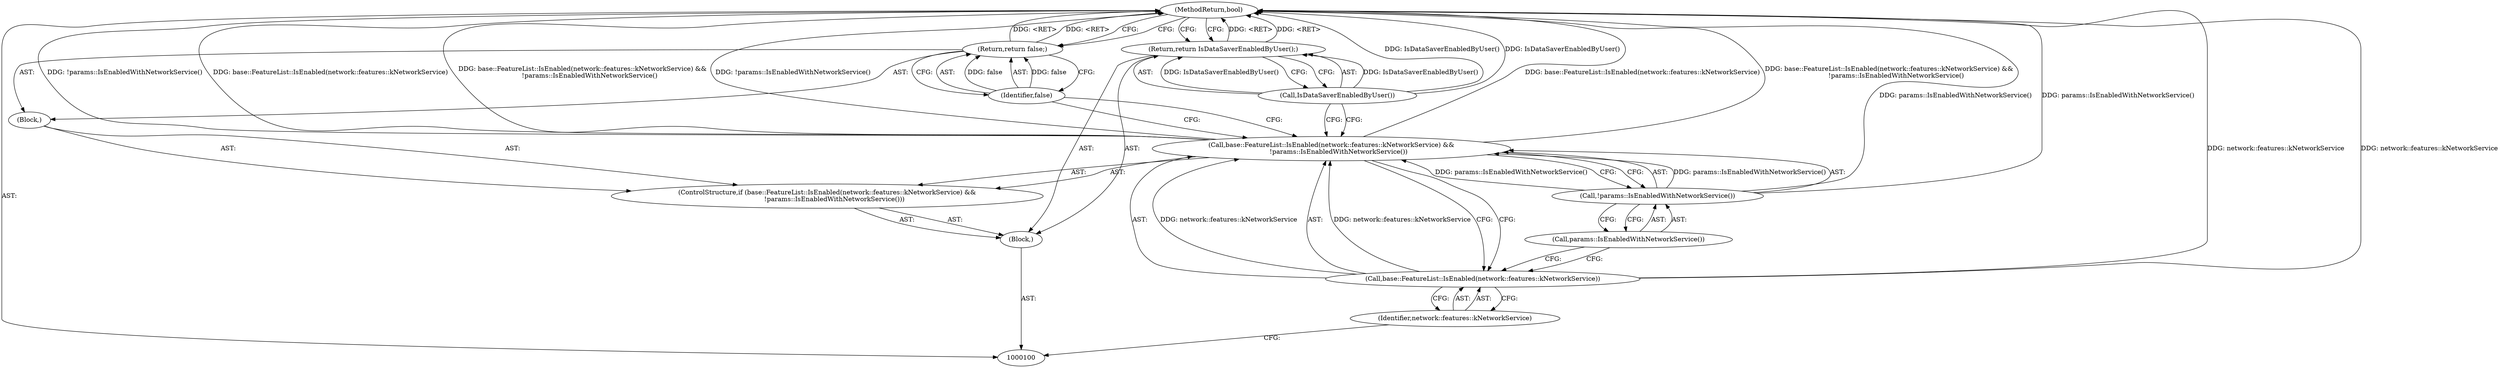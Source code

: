 digraph "1_Chrome_c995d4fe5e96f4d6d4a88b7867279b08e72d2579_6" {
"1000113" [label="(MethodReturn,bool)"];
"1000101" [label="(Block,)"];
"1000102" [label="(ControlStructure,if (base::FeatureList::IsEnabled(network::features::kNetworkService) &&\n       !params::IsEnabledWithNetworkService()))"];
"1000105" [label="(Identifier,network::features::kNetworkService)"];
"1000103" [label="(Call,base::FeatureList::IsEnabled(network::features::kNetworkService) &&\n       !params::IsEnabledWithNetworkService())"];
"1000104" [label="(Call,base::FeatureList::IsEnabled(network::features::kNetworkService))"];
"1000108" [label="(Block,)"];
"1000106" [label="(Call,!params::IsEnabledWithNetworkService())"];
"1000107" [label="(Call,params::IsEnabledWithNetworkService())"];
"1000110" [label="(Identifier,false)"];
"1000109" [label="(Return,return false;)"];
"1000111" [label="(Return,return IsDataSaverEnabledByUser();)"];
"1000112" [label="(Call,IsDataSaverEnabledByUser())"];
"1000113" -> "1000100"  [label="AST: "];
"1000113" -> "1000109"  [label="CFG: "];
"1000113" -> "1000111"  [label="CFG: "];
"1000111" -> "1000113"  [label="DDG: <RET>"];
"1000109" -> "1000113"  [label="DDG: <RET>"];
"1000106" -> "1000113"  [label="DDG: params::IsEnabledWithNetworkService()"];
"1000103" -> "1000113"  [label="DDG: base::FeatureList::IsEnabled(network::features::kNetworkService)"];
"1000103" -> "1000113"  [label="DDG: base::FeatureList::IsEnabled(network::features::kNetworkService) &&\n       !params::IsEnabledWithNetworkService()"];
"1000103" -> "1000113"  [label="DDG: !params::IsEnabledWithNetworkService()"];
"1000104" -> "1000113"  [label="DDG: network::features::kNetworkService"];
"1000112" -> "1000113"  [label="DDG: IsDataSaverEnabledByUser()"];
"1000101" -> "1000100"  [label="AST: "];
"1000102" -> "1000101"  [label="AST: "];
"1000111" -> "1000101"  [label="AST: "];
"1000102" -> "1000101"  [label="AST: "];
"1000103" -> "1000102"  [label="AST: "];
"1000108" -> "1000102"  [label="AST: "];
"1000105" -> "1000104"  [label="AST: "];
"1000105" -> "1000100"  [label="CFG: "];
"1000104" -> "1000105"  [label="CFG: "];
"1000103" -> "1000102"  [label="AST: "];
"1000103" -> "1000104"  [label="CFG: "];
"1000103" -> "1000106"  [label="CFG: "];
"1000104" -> "1000103"  [label="AST: "];
"1000106" -> "1000103"  [label="AST: "];
"1000110" -> "1000103"  [label="CFG: "];
"1000112" -> "1000103"  [label="CFG: "];
"1000103" -> "1000113"  [label="DDG: base::FeatureList::IsEnabled(network::features::kNetworkService)"];
"1000103" -> "1000113"  [label="DDG: base::FeatureList::IsEnabled(network::features::kNetworkService) &&\n       !params::IsEnabledWithNetworkService()"];
"1000103" -> "1000113"  [label="DDG: !params::IsEnabledWithNetworkService()"];
"1000104" -> "1000103"  [label="DDG: network::features::kNetworkService"];
"1000106" -> "1000103"  [label="DDG: params::IsEnabledWithNetworkService()"];
"1000104" -> "1000103"  [label="AST: "];
"1000104" -> "1000105"  [label="CFG: "];
"1000105" -> "1000104"  [label="AST: "];
"1000107" -> "1000104"  [label="CFG: "];
"1000103" -> "1000104"  [label="CFG: "];
"1000104" -> "1000113"  [label="DDG: network::features::kNetworkService"];
"1000104" -> "1000103"  [label="DDG: network::features::kNetworkService"];
"1000108" -> "1000102"  [label="AST: "];
"1000109" -> "1000108"  [label="AST: "];
"1000106" -> "1000103"  [label="AST: "];
"1000106" -> "1000107"  [label="CFG: "];
"1000107" -> "1000106"  [label="AST: "];
"1000103" -> "1000106"  [label="CFG: "];
"1000106" -> "1000113"  [label="DDG: params::IsEnabledWithNetworkService()"];
"1000106" -> "1000103"  [label="DDG: params::IsEnabledWithNetworkService()"];
"1000107" -> "1000106"  [label="AST: "];
"1000107" -> "1000104"  [label="CFG: "];
"1000106" -> "1000107"  [label="CFG: "];
"1000110" -> "1000109"  [label="AST: "];
"1000110" -> "1000103"  [label="CFG: "];
"1000109" -> "1000110"  [label="CFG: "];
"1000110" -> "1000109"  [label="DDG: false"];
"1000109" -> "1000108"  [label="AST: "];
"1000109" -> "1000110"  [label="CFG: "];
"1000110" -> "1000109"  [label="AST: "];
"1000113" -> "1000109"  [label="CFG: "];
"1000109" -> "1000113"  [label="DDG: <RET>"];
"1000110" -> "1000109"  [label="DDG: false"];
"1000111" -> "1000101"  [label="AST: "];
"1000111" -> "1000112"  [label="CFG: "];
"1000112" -> "1000111"  [label="AST: "];
"1000113" -> "1000111"  [label="CFG: "];
"1000111" -> "1000113"  [label="DDG: <RET>"];
"1000112" -> "1000111"  [label="DDG: IsDataSaverEnabledByUser()"];
"1000112" -> "1000111"  [label="AST: "];
"1000112" -> "1000103"  [label="CFG: "];
"1000111" -> "1000112"  [label="CFG: "];
"1000112" -> "1000113"  [label="DDG: IsDataSaverEnabledByUser()"];
"1000112" -> "1000111"  [label="DDG: IsDataSaverEnabledByUser()"];
}
